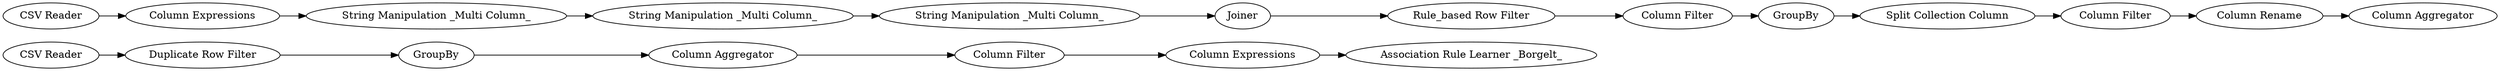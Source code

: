 digraph {
	13 [label="Association Rule Learner _Borgelt_"]
	14 [label=GroupBy]
	15 [label="Column Aggregator"]
	16 [label="Duplicate Row Filter"]
	18 [label="Column Filter"]
	19 [label="Column Expressions"]
	25 [label=Joiner]
	26 [label="CSV Reader"]
	31 [label="Column Expressions"]
	28 [label="String Manipulation _Multi Column_"]
	29 [label="String Manipulation _Multi Column_"]
	30 [label="String Manipulation _Multi Column_"]
	39 [label="Rule_based Row Filter"]
	41 [label="Column Filter"]
	42 [label="Column Rename"]
	43 [label="Split Collection Column"]
	45 [label="Column Aggregator"]
	50 [label=GroupBy]
	51 [label="Column Filter"]
	52 [label="CSV Reader"]
	28 -> 29
	29 -> 30
	14 -> 43
	15 -> 51
	16 -> 50
	18 -> 14
	19 -> 13
	25 -> 39
	26 -> 31
	31 -> 28
	30 -> 25
	39 -> 18
	41 -> 42
	42 -> 45
	43 -> 41
	50 -> 15
	51 -> 19
	52 -> 16
	rankdir=LR
}
